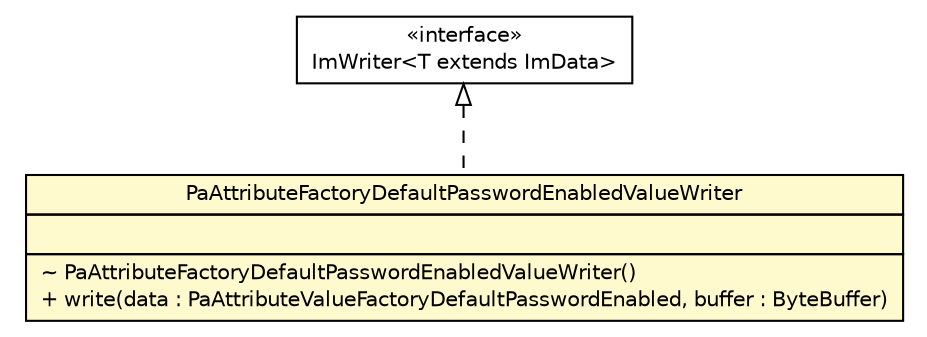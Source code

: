 #!/usr/local/bin/dot
#
# Class diagram 
# Generated by UMLGraph version R5_6 (http://www.umlgraph.org/)
#

digraph G {
	edge [fontname="Helvetica",fontsize=10,labelfontname="Helvetica",labelfontsize=10];
	node [fontname="Helvetica",fontsize=10,shape=plaintext];
	nodesep=0.25;
	ranksep=0.5;
	// de.hsbremen.tc.tnc.message.m.serialize.bytebuffer.ImWriter<T extends de.hsbremen.tc.tnc.message.m.ImData>
	c47603 [label=<<table title="de.hsbremen.tc.tnc.message.m.serialize.bytebuffer.ImWriter" border="0" cellborder="1" cellspacing="0" cellpadding="2" port="p" href="../../../../../../../de/hsbremen/tc/tnc/message/m/serialize/bytebuffer/ImWriter.html">
		<tr><td><table border="0" cellspacing="0" cellpadding="1">
<tr><td align="center" balign="center"> &#171;interface&#187; </td></tr>
<tr><td align="center" balign="center"> ImWriter&lt;T extends ImData&gt; </td></tr>
		</table></td></tr>
		</table>>, URL="../../../../../../../de/hsbremen/tc/tnc/message/m/serialize/bytebuffer/ImWriter.html", fontname="Helvetica", fontcolor="black", fontsize=10.0];
	// org.ietf.nea.pa.serialize.writer.bytebuffer.PaAttributeFactoryDefaultPasswordEnabledValueWriter
	c47748 [label=<<table title="org.ietf.nea.pa.serialize.writer.bytebuffer.PaAttributeFactoryDefaultPasswordEnabledValueWriter" border="0" cellborder="1" cellspacing="0" cellpadding="2" port="p" bgcolor="lemonChiffon" href="./PaAttributeFactoryDefaultPasswordEnabledValueWriter.html">
		<tr><td><table border="0" cellspacing="0" cellpadding="1">
<tr><td align="center" balign="center"> PaAttributeFactoryDefaultPasswordEnabledValueWriter </td></tr>
		</table></td></tr>
		<tr><td><table border="0" cellspacing="0" cellpadding="1">
<tr><td align="left" balign="left">  </td></tr>
		</table></td></tr>
		<tr><td><table border="0" cellspacing="0" cellpadding="1">
<tr><td align="left" balign="left"> ~ PaAttributeFactoryDefaultPasswordEnabledValueWriter() </td></tr>
<tr><td align="left" balign="left"> + write(data : PaAttributeValueFactoryDefaultPasswordEnabled, buffer : ByteBuffer) </td></tr>
		</table></td></tr>
		</table>>, URL="./PaAttributeFactoryDefaultPasswordEnabledValueWriter.html", fontname="Helvetica", fontcolor="black", fontsize=10.0];
	//org.ietf.nea.pa.serialize.writer.bytebuffer.PaAttributeFactoryDefaultPasswordEnabledValueWriter implements de.hsbremen.tc.tnc.message.m.serialize.bytebuffer.ImWriter<T extends de.hsbremen.tc.tnc.message.m.ImData>
	c47603:p -> c47748:p [dir=back,arrowtail=empty,style=dashed];
}

